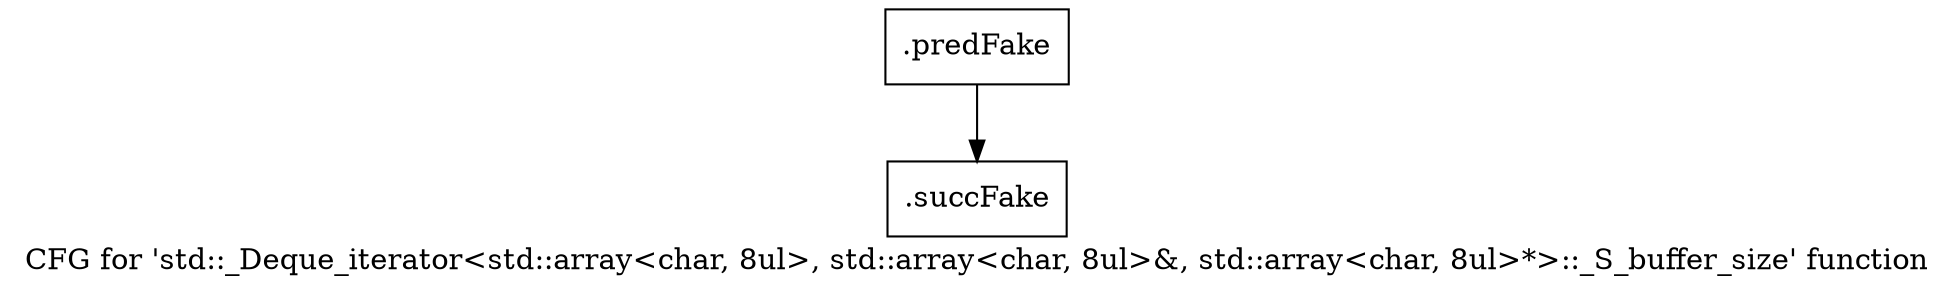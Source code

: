 digraph "CFG for 'std::_Deque_iterator\<std::array\<char, 8ul\>, std::array\<char, 8ul\>&, std::array\<char, 8ul\>*\>::_S_buffer_size' function" {
	label="CFG for 'std::_Deque_iterator\<std::array\<char, 8ul\>, std::array\<char, 8ul\>&, std::array\<char, 8ul\>*\>::_S_buffer_size' function";

	Node0x59e8ea0 [shape=record,filename="/mnt/xilinx/Vitis_HLS/2021.2/tps/lnx64/gcc-6.2.0/lib/gcc/x86_64-pc-linux-gnu/6.2.0/../../../../include/c++/6.2.0/bits/stl_deque.h",linenumber="127",label="{.predFake}"];
	Node0x59e8ea0 -> Node0x60c5620[ callList="" memoryops="" filename="/mnt/xilinx/Vitis_HLS/2021.2/tps/lnx64/gcc-6.2.0/lib/gcc/x86_64-pc-linux-gnu/6.2.0/../../../../include/c++/6.2.0/bits/stl_deque.h" execusionnum="9"];
	Node0x60c5620 [shape=record,filename="/mnt/xilinx/Vitis_HLS/2021.2/tps/lnx64/gcc-6.2.0/lib/gcc/x86_64-pc-linux-gnu/6.2.0/../../../../include/c++/6.2.0/bits/stl_deque.h",linenumber="127",label="{.succFake}"];
}
